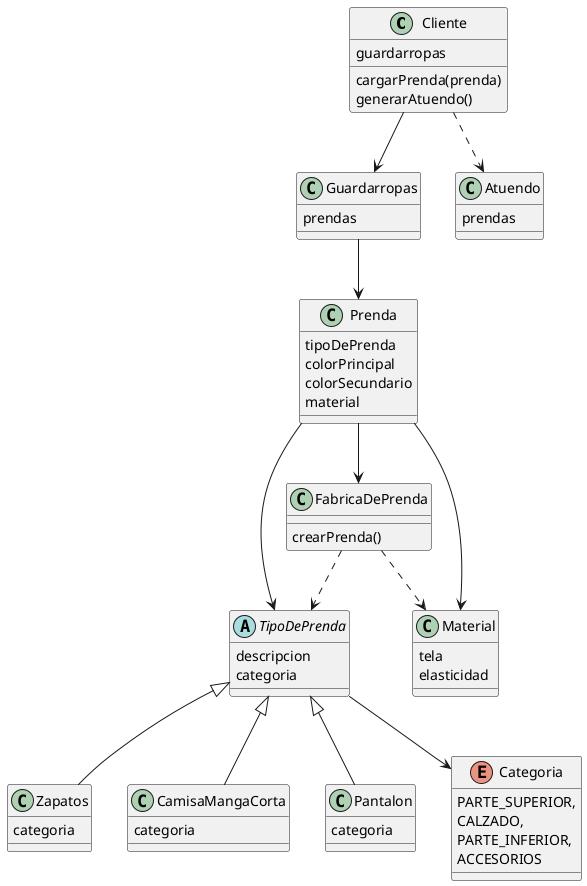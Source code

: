 @startuml

class Cliente {
    guardarropas
    cargarPrenda(prenda)
    generarAtuendo()
}

class Guardarropas {
    prendas
}

class Prenda {
    tipoDePrenda
    colorPrincipal
    colorSecundario
    material
}

class FabricaDePrenda {
    crearPrenda()
}

abstract class TipoDePrenda {
    descripcion
    categoria
}

class Zapatos {
    categoria
}

class CamisaMangaCorta {
    categoria
}

class Pantalon {
    categoria
}

enum Categoria {
    PARTE_SUPERIOR,
    CALZADO,
    PARTE_INFERIOR,
    ACCESORIOS
}

class Material {
    tela
    elasticidad
}

class Atuendo {
    prendas
}

Cliente --> Guardarropas
Cliente ..> Atuendo
Guardarropas --> Prenda

Prenda --> TipoDePrenda
Prenda --> Material
Prenda --> FabricaDePrenda

FabricaDePrenda ..> TipoDePrenda
FabricaDePrenda ..> Material

TipoDePrenda --> Categoria
TipoDePrenda <|-- Zapatos
TipoDePrenda <|-- CamisaMangaCorta
TipoDePrenda <|-- Pantalon

'interface FactorClimatico {
'
'}
'
'class Temperatura {
'}
'
'class Viento {
'}
'
'class Sol {
'}
'
'class Lluvia {
'}


'FactorClimatico <|.. Temperatura
'FactorClimatico <|.. Viento
'FactorClimatico <|.. Sol
'FactorClimatico <|.. Lluvia

@enduml